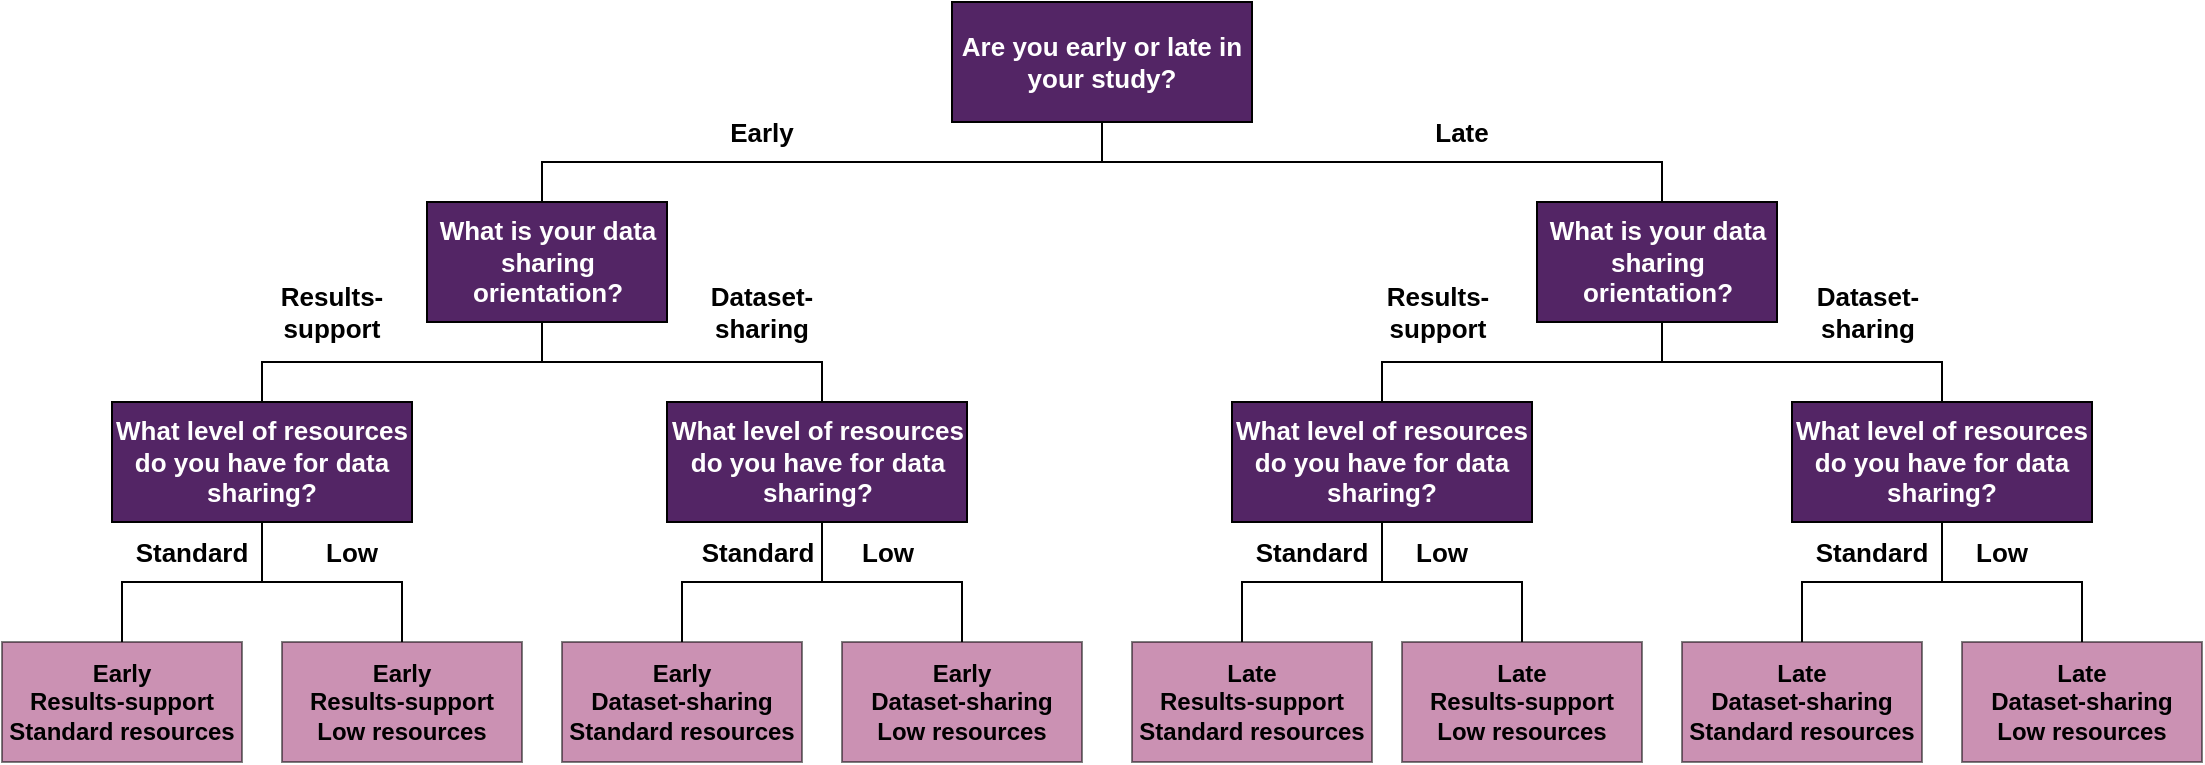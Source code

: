 <mxfile>
    <diagram id="abx7U2HMCxDO-u5szK_p" name="Page-1">
        <mxGraphModel dx="2024" dy="787" grid="1" gridSize="10" guides="1" tooltips="1" connect="1" arrows="1" fold="1" page="1" pageScale="1" pageWidth="850" pageHeight="1100" math="0" shadow="0">
            <root>
                <mxCell id="0"/>
                <mxCell id="1" parent="0"/>
                <mxCell id="2" value="Results-support" style="text;strokeColor=none;align=center;fillColor=none;html=1;verticalAlign=middle;whiteSpace=wrap;rounded=0;fontStyle=1;fontSize=13;" parent="1" vertex="1">
                    <mxGeometry x="110" y="200" width="70" height="30" as="geometry"/>
                </mxCell>
                <mxCell id="3" value="Dataset-sharing" style="text;strokeColor=none;align=center;fillColor=none;html=1;verticalAlign=middle;whiteSpace=wrap;rounded=0;fontStyle=1;fontSize=13;" parent="1" vertex="1">
                    <mxGeometry x="320" y="200" width="80" height="30" as="geometry"/>
                </mxCell>
                <mxCell id="4" value="Standard" style="text;strokeColor=none;align=center;fillColor=none;html=1;verticalAlign=middle;whiteSpace=wrap;rounded=0;fontStyle=1;fontSize=13;" parent="1" vertex="1">
                    <mxGeometry x="40" y="320" width="70" height="30" as="geometry"/>
                </mxCell>
                <mxCell id="5" value="Low" style="text;strokeColor=none;align=center;fillColor=none;html=1;verticalAlign=middle;whiteSpace=wrap;rounded=0;fontStyle=1;fontSize=13;" parent="1" vertex="1">
                    <mxGeometry x="120" y="320" width="70" height="30" as="geometry"/>
                </mxCell>
                <mxCell id="6" value="Are you early or late in your study?" style="rounded=0;whiteSpace=wrap;html=1;fontStyle=1;fontSize=13;fillColor=#532565;strokeColor=#000000;fontColor=#FFFFFF;" parent="1" vertex="1">
                    <mxGeometry x="455" y="60" width="150" height="60" as="geometry"/>
                </mxCell>
                <mxCell id="7" value="What is your data sharing orientation?" style="rounded=0;whiteSpace=wrap;html=1;fontStyle=1;fontSize=13;fillColor=#532565;fontColor=#FFFFFF;" parent="1" vertex="1">
                    <mxGeometry x="192.5" y="160" width="120" height="60" as="geometry"/>
                </mxCell>
                <mxCell id="8" value="What is your data sharing orientation?" style="rounded=0;whiteSpace=wrap;html=1;fontStyle=1;fontSize=13;fillColor=#532565;fontColor=#FFFFFF;" parent="1" vertex="1">
                    <mxGeometry x="747.5" y="160" width="120" height="60" as="geometry"/>
                </mxCell>
                <mxCell id="9" value="What level of resources do you have for data sharing?" style="rounded=0;whiteSpace=wrap;html=1;fontStyle=1;fontSize=13;fillColor=#532565;fontColor=#FFFFFF;" parent="1" vertex="1">
                    <mxGeometry x="35" y="260" width="150" height="60" as="geometry"/>
                </mxCell>
                <mxCell id="13" value="" style="strokeWidth=1;html=1;shape=mxgraph.flowchart.annotation_2;align=left;labelPosition=right;pointerEvents=1;direction=south;" parent="1" vertex="1">
                    <mxGeometry x="250" y="120" width="560" height="40" as="geometry"/>
                </mxCell>
                <mxCell id="14" value="" style="strokeWidth=1;html=1;shape=mxgraph.flowchart.annotation_2;align=left;labelPosition=right;pointerEvents=1;direction=south;fillStyle=auto;" parent="1" vertex="1">
                    <mxGeometry x="110" y="220" width="280" height="40" as="geometry"/>
                </mxCell>
                <mxCell id="15" value="" style="strokeWidth=1;html=1;shape=mxgraph.flowchart.annotation_2;align=left;labelPosition=right;pointerEvents=1;direction=south;" parent="1" vertex="1">
                    <mxGeometry x="670" y="220" width="280" height="40" as="geometry"/>
                </mxCell>
                <mxCell id="16" value="" style="edgeStyle=none;html=1;" parent="1" source="19" target="20" edge="1">
                    <mxGeometry relative="1" as="geometry"/>
                </mxCell>
                <mxCell id="17" value="" style="edgeStyle=none;html=1;" parent="1" source="19" target="20" edge="1">
                    <mxGeometry relative="1" as="geometry"/>
                </mxCell>
                <mxCell id="18" value="" style="edgeStyle=none;html=1;" parent="1" source="19" edge="1">
                    <mxGeometry relative="1" as="geometry">
                        <mxPoint x="75" y="380" as="targetPoint"/>
                    </mxGeometry>
                </mxCell>
                <mxCell id="19" value="" style="strokeWidth=1;html=1;shape=mxgraph.flowchart.annotation_2;align=left;labelPosition=right;pointerEvents=1;direction=south;shadow=0;strokeColor=default;" parent="1" vertex="1">
                    <mxGeometry x="40" y="320" width="140" height="60" as="geometry"/>
                </mxCell>
                <UserObject label="Early&lt;br&gt;Results-support&lt;br&gt;Low resources" link="early-res-low" id="20">
                    <mxCell style="rounded=0;whiteSpace=wrap;html=1;fontStyle=1;fillColor=#982568;opacity=50;" parent="1" vertex="1">
                        <mxGeometry x="120" y="380" width="120" height="60" as="geometry"/>
                    </mxCell>
                </UserObject>
                <UserObject label="Early&lt;br&gt;Dataset-sharing&lt;br&gt;Standard resources" link="early-data-stand" id="21">
                    <mxCell style="rounded=0;whiteSpace=wrap;html=1;fontStyle=1;fillColor=#982568;opacity=50;" parent="1" vertex="1">
                        <mxGeometry x="260" y="380" width="120" height="60" as="geometry"/>
                    </mxCell>
                </UserObject>
                <UserObject label="Early&lt;br&gt;Dataset-sharing&lt;br&gt;Low resources" link="early-data-low" id="22">
                    <mxCell style="rounded=0;whiteSpace=wrap;html=1;fontStyle=1;fillColor=#982568;opacity=50;" parent="1" vertex="1">
                        <mxGeometry x="400" y="380" width="120" height="60" as="geometry"/>
                    </mxCell>
                </UserObject>
                <UserObject label="Late&lt;br&gt;Results-support&lt;br&gt;Standard resources" link="late-res-stand" id="23">
                    <mxCell style="rounded=0;whiteSpace=wrap;html=1;fontStyle=1;fillColor=#982568;opacity=50;" parent="1" vertex="1">
                        <mxGeometry x="545" y="380" width="120" height="60" as="geometry"/>
                    </mxCell>
                </UserObject>
                <UserObject label="Late&lt;br&gt;Results-support&lt;br&gt;Low resources" link="late-res-low" id="24">
                    <mxCell style="rounded=0;whiteSpace=wrap;html=1;fontStyle=1;fillColor=#982568;opacity=50;" parent="1" vertex="1">
                        <mxGeometry x="680" y="380" width="120" height="60" as="geometry"/>
                    </mxCell>
                </UserObject>
                <UserObject label="Late&lt;br&gt;Dataset-sharing&lt;br&gt;Standard resources" link="late-data-stand" id="25">
                    <mxCell style="rounded=0;whiteSpace=wrap;html=1;fontStyle=1;fillColor=#982568;opacity=50;" parent="1" vertex="1">
                        <mxGeometry x="820" y="380" width="120" height="60" as="geometry"/>
                    </mxCell>
                </UserObject>
                <UserObject label="Late&lt;br&gt;Dataset-sharing&lt;br&gt;Low resources" link="late-data-low" id="26">
                    <mxCell style="rounded=0;whiteSpace=wrap;html=1;fontStyle=1;fillColor=#982568;opacity=50;" parent="1" vertex="1">
                        <mxGeometry x="960" y="380" width="120" height="60" as="geometry"/>
                    </mxCell>
                </UserObject>
                <mxCell id="27" value="" style="strokeWidth=1;html=1;shape=mxgraph.flowchart.annotation_2;align=left;labelPosition=right;pointerEvents=1;direction=south;" parent="1" vertex="1">
                    <mxGeometry x="320" y="320" width="140" height="60" as="geometry"/>
                </mxCell>
                <mxCell id="28" value="" style="strokeWidth=1;html=1;shape=mxgraph.flowchart.annotation_2;align=left;labelPosition=right;pointerEvents=1;direction=south;" parent="1" vertex="1">
                    <mxGeometry x="600" y="320" width="140" height="60" as="geometry"/>
                </mxCell>
                <mxCell id="29" value="" style="strokeWidth=1;html=1;shape=mxgraph.flowchart.annotation_2;align=left;labelPosition=right;pointerEvents=1;direction=south;" parent="1" vertex="1">
                    <mxGeometry x="880" y="320" width="140" height="60" as="geometry"/>
                </mxCell>
                <mxCell id="30" value="Early" style="text;strokeColor=none;align=center;fillColor=none;html=1;verticalAlign=middle;whiteSpace=wrap;rounded=0;fontStyle=1;fontSize=13;" parent="1" vertex="1">
                    <mxGeometry x="330" y="110" width="60" height="30" as="geometry"/>
                </mxCell>
                <mxCell id="31" value="Late" style="text;strokeColor=none;align=center;fillColor=none;html=1;verticalAlign=middle;whiteSpace=wrap;rounded=0;fontStyle=1;fontSize=13;" parent="1" vertex="1">
                    <mxGeometry x="680" y="110" width="60" height="30" as="geometry"/>
                </mxCell>
                <mxCell id="32" value="Results-support" style="text;strokeColor=none;align=center;fillColor=none;html=1;verticalAlign=middle;whiteSpace=wrap;rounded=0;fontStyle=1;fontSize=13;" parent="1" vertex="1">
                    <mxGeometry x="662.5" y="200" width="70" height="30" as="geometry"/>
                </mxCell>
                <mxCell id="33" value="Dataset-sharing" style="text;strokeColor=none;align=center;fillColor=none;html=1;verticalAlign=middle;whiteSpace=wrap;rounded=0;fontStyle=1;fontSize=13;" parent="1" vertex="1">
                    <mxGeometry x="872.5" y="200" width="80" height="30" as="geometry"/>
                </mxCell>
                <mxCell id="34" value="Standard" style="text;strokeColor=none;align=center;fillColor=none;html=1;verticalAlign=middle;whiteSpace=wrap;rounded=0;fontStyle=1;fontSize=13;" parent="1" vertex="1">
                    <mxGeometry x="322.5" y="320" width="70" height="30" as="geometry"/>
                </mxCell>
                <mxCell id="35" value="Low" style="text;strokeColor=none;align=center;fillColor=none;html=1;verticalAlign=middle;whiteSpace=wrap;rounded=0;fontStyle=1;fontSize=13;" parent="1" vertex="1">
                    <mxGeometry x="387.5" y="320" width="70" height="30" as="geometry"/>
                </mxCell>
                <mxCell id="36" value="Standard" style="text;strokeColor=none;align=center;fillColor=none;html=1;verticalAlign=middle;whiteSpace=wrap;rounded=0;fontStyle=1;fontSize=13;" parent="1" vertex="1">
                    <mxGeometry x="600" y="320" width="70" height="30" as="geometry"/>
                </mxCell>
                <mxCell id="37" value="Low" style="text;strokeColor=none;align=center;fillColor=none;html=1;verticalAlign=middle;whiteSpace=wrap;rounded=0;fontStyle=1;fontSize=13;" parent="1" vertex="1">
                    <mxGeometry x="665" y="320" width="70" height="30" as="geometry"/>
                </mxCell>
                <mxCell id="38" value="Standard" style="text;strokeColor=none;align=center;fillColor=none;html=1;verticalAlign=middle;whiteSpace=wrap;rounded=0;fontStyle=1;fontSize=13;" parent="1" vertex="1">
                    <mxGeometry x="880" y="320" width="70" height="30" as="geometry"/>
                </mxCell>
                <mxCell id="39" value="Low" style="text;strokeColor=none;align=center;fillColor=none;html=1;verticalAlign=middle;whiteSpace=wrap;rounded=0;fontStyle=1;fontSize=13;" parent="1" vertex="1">
                    <mxGeometry x="945" y="320" width="70" height="30" as="geometry"/>
                </mxCell>
                <UserObject label="Early&lt;br&gt;Results-support&lt;br&gt;Standard resources" link="early-res-stand" id="40">
                    <mxCell style="rounded=0;whiteSpace=wrap;html=1;fontStyle=1;fillColor=#982568;opacity=50;" parent="1" vertex="1">
                        <mxGeometry x="-20" y="380" width="120" height="60" as="geometry"/>
                    </mxCell>
                </UserObject>
                <mxCell id="41" value="" style="strokeWidth=1;html=1;shape=mxgraph.flowchart.annotation_2;align=left;labelPosition=right;pointerEvents=1;direction=south;shadow=0;strokeColor=default;" parent="1" vertex="1">
                    <mxGeometry x="40" y="320" width="140" height="60" as="geometry"/>
                </mxCell>
                <mxCell id="42" value="" style="strokeWidth=1;html=1;shape=mxgraph.flowchart.annotation_2;align=left;labelPosition=right;pointerEvents=1;direction=south;" parent="1" vertex="1">
                    <mxGeometry x="320" y="320" width="140" height="60" as="geometry"/>
                </mxCell>
                <mxCell id="44" value="" style="strokeWidth=1;html=1;shape=mxgraph.flowchart.annotation_2;align=left;labelPosition=right;pointerEvents=1;direction=south;fontSize=13;" parent="1" vertex="1">
                    <mxGeometry x="320" y="320" width="140" height="60" as="geometry"/>
                </mxCell>
                <mxCell id="45" value="" style="strokeWidth=1;html=1;shape=mxgraph.flowchart.annotation_2;align=left;labelPosition=right;pointerEvents=1;direction=south;" parent="1" vertex="1">
                    <mxGeometry x="880" y="320" width="140" height="60" as="geometry"/>
                </mxCell>
                <mxCell id="46" value="" style="strokeWidth=1;html=1;shape=mxgraph.flowchart.annotation_2;align=left;labelPosition=right;pointerEvents=1;direction=south;fillStyle=auto;" parent="1" vertex="1">
                    <mxGeometry x="110" y="220" width="280" height="40" as="geometry"/>
                </mxCell>
                <mxCell id="43" value="" style="strokeWidth=1;html=1;shape=mxgraph.flowchart.annotation_2;align=left;labelPosition=right;pointerEvents=1;direction=south;shadow=0;strokeColor=default;" parent="1" vertex="1">
                    <mxGeometry x="40" y="320" width="140" height="60" as="geometry"/>
                </mxCell>
                <mxCell id="47" value="What level of resources do you have for data sharing?" style="rounded=0;whiteSpace=wrap;html=1;fontStyle=1;fontSize=13;fillColor=#532565;fontColor=#FFFFFF;" vertex="1" parent="1">
                    <mxGeometry x="312.5" y="260" width="150" height="60" as="geometry"/>
                </mxCell>
                <mxCell id="48" value="What level of resources do you have for data sharing?" style="rounded=0;whiteSpace=wrap;html=1;fontStyle=1;fontSize=13;fillColor=#532565;fontColor=#FFFFFF;" vertex="1" parent="1">
                    <mxGeometry x="595" y="260" width="150" height="60" as="geometry"/>
                </mxCell>
                <mxCell id="49" value="What level of resources do you have for data sharing?" style="rounded=0;whiteSpace=wrap;html=1;fontStyle=1;fontSize=13;fillColor=#532565;fontColor=#FFFFFF;" vertex="1" parent="1">
                    <mxGeometry x="875" y="260" width="150" height="60" as="geometry"/>
                </mxCell>
            </root>
        </mxGraphModel>
    </diagram>
</mxfile>